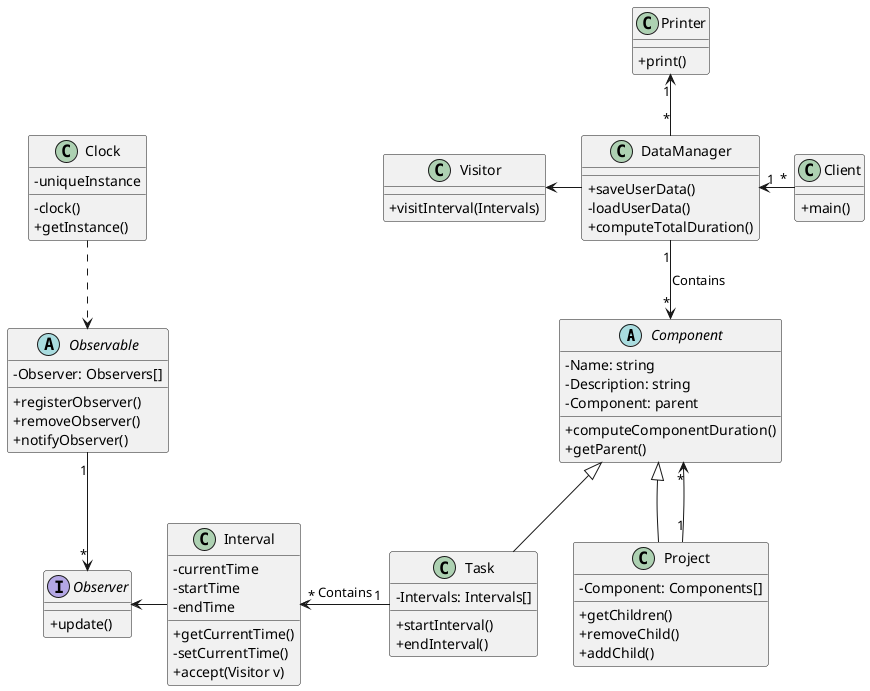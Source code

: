 @startuml 

skinparam classAttributeIconSize 0
skinparam linetype polyline

abstract class Component {
- Name: string
- Description: string
- Component: parent
+ computeComponentDuration()
+ getParent()
}

class Project extends Component {
- Component: Components[]
+ getChildren()
+ removeChild()
+ addChild()
}


class Task extends Component {
- Intervals: Intervals[]
+ startInterval()
+ endInterval()
}

class Visitor{
+ visitInterval(Intervals)
}


class Interval{
- currentTime
- startTime
- endTime
+ getCurrentTime()
- setCurrentTime()
+ accept(Visitor v)

}

Interface Observer{
+ update()
}

abstract class Observable {
- Observer: Observers[]
+ registerObserver()
+ removeObserver()
+ notifyObserver()
}

class Clock {
- uniqueInstance
- clock()
+ getInstance()
}

class Client{
+ main()
}

class DataManager{  
+ saveUserData()
- loadUserData()
+ computeTotalDuration()
}

Class Printer{
+ print()
}

Visitor <-right- DataManager
DataManager "1" -down-> "*" Component: Contains
Project "1" --> "*" Component
Client "*" -left-> "1" DataManager
Task "1" -left-> "*" Interval:Contains
Clock .down.> Observable
Observable "1" -Down-> "*" Observer
Interval -left-> Observer
DataManager "*" -up-> "1" Printer
Task -[hidden]right-> Project

@enduml